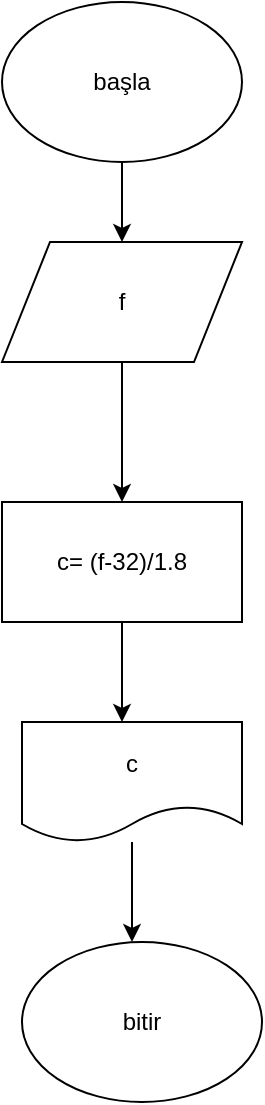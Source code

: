 <mxfile version="12.9.3" type="device"><diagram id="aA5pyS109RlU2ynr4g8J" name="Page-1"><mxGraphModel dx="946" dy="596" grid="1" gridSize="10" guides="1" tooltips="1" connect="1" arrows="1" fold="1" page="1" pageScale="1" pageWidth="827" pageHeight="1169" math="0" shadow="0"><root><mxCell id="0"/><mxCell id="1" parent="0"/><mxCell id="Za0836r85ZgnYAB-AsBp-5" style="edgeStyle=orthogonalEdgeStyle;rounded=0;orthogonalLoop=1;jettySize=auto;html=1;" edge="1" parent="1" source="Za0836r85ZgnYAB-AsBp-1"><mxGeometry relative="1" as="geometry"><mxPoint x="380" y="170" as="targetPoint"/></mxGeometry></mxCell><mxCell id="Za0836r85ZgnYAB-AsBp-1" value="başla&lt;br&gt;" style="ellipse;whiteSpace=wrap;html=1;" vertex="1" parent="1"><mxGeometry x="320" y="50" width="120" height="80" as="geometry"/></mxCell><mxCell id="Za0836r85ZgnYAB-AsBp-6" style="edgeStyle=orthogonalEdgeStyle;rounded=0;orthogonalLoop=1;jettySize=auto;html=1;" edge="1" parent="1" source="Za0836r85ZgnYAB-AsBp-3"><mxGeometry relative="1" as="geometry"><mxPoint x="380" y="300" as="targetPoint"/></mxGeometry></mxCell><mxCell id="Za0836r85ZgnYAB-AsBp-3" value="f" style="shape=parallelogram;perimeter=parallelogramPerimeter;whiteSpace=wrap;html=1;" vertex="1" parent="1"><mxGeometry x="320" y="170" width="120" height="60" as="geometry"/></mxCell><mxCell id="Za0836r85ZgnYAB-AsBp-8" style="edgeStyle=orthogonalEdgeStyle;rounded=0;orthogonalLoop=1;jettySize=auto;html=1;" edge="1" parent="1" source="Za0836r85ZgnYAB-AsBp-7"><mxGeometry relative="1" as="geometry"><mxPoint x="380" y="410" as="targetPoint"/></mxGeometry></mxCell><mxCell id="Za0836r85ZgnYAB-AsBp-7" value="c= (f-32)/1.8" style="rounded=0;whiteSpace=wrap;html=1;" vertex="1" parent="1"><mxGeometry x="320" y="300" width="120" height="60" as="geometry"/></mxCell><mxCell id="Za0836r85ZgnYAB-AsBp-10" style="edgeStyle=orthogonalEdgeStyle;rounded=0;orthogonalLoop=1;jettySize=auto;html=1;" edge="1" parent="1" source="Za0836r85ZgnYAB-AsBp-9"><mxGeometry relative="1" as="geometry"><mxPoint x="385" y="520" as="targetPoint"/></mxGeometry></mxCell><mxCell id="Za0836r85ZgnYAB-AsBp-9" value="c" style="shape=document;whiteSpace=wrap;html=1;boundedLbl=1;" vertex="1" parent="1"><mxGeometry x="330" y="410" width="110" height="60" as="geometry"/></mxCell><mxCell id="Za0836r85ZgnYAB-AsBp-11" value="bitir" style="ellipse;whiteSpace=wrap;html=1;" vertex="1" parent="1"><mxGeometry x="330" y="520" width="120" height="80" as="geometry"/></mxCell></root></mxGraphModel></diagram></mxfile>